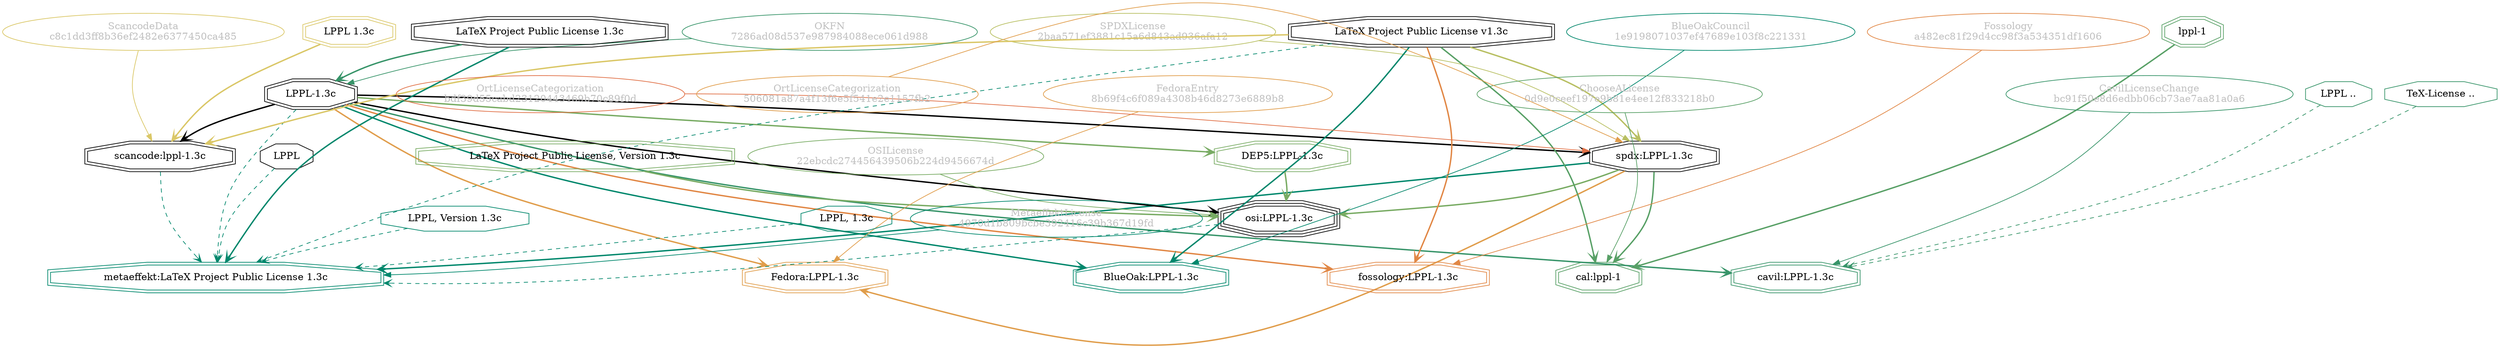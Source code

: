 strict digraph {
    node [shape=box];
    graph [splines=curved];
    2597 [label="SPDXLicense\n2baa571ef3881c15a6d843ad936afa12"
         ,fontcolor=gray
         ,color="#b8bf62"
         ,fillcolor="beige;1"
         ,shape=ellipse];
    2598 [label="spdx:LPPL-1.3c"
         ,shape=doubleoctagon];
    2599 [label="LPPL-1.3c"
         ,shape=doubleoctagon];
    2600 [label="LaTeX Project Public License v1.3c"
         ,shape=doubleoctagon];
    5108 [label="OSILicense\n22ebcdc274456439506b224d9456674d"
         ,fontcolor=gray
         ,color="#78ab63"
         ,fillcolor="beige;1"
         ,shape=ellipse];
    5109 [label="osi:LPPL-1.3c"
         ,shape=tripleoctagon];
    5110 [label="LaTeX Project Public License, Version 1.3c"
         ,color="#78ab63"
         ,shape=doubleoctagon];
    5111 [label="DEP5:LPPL-1.3c"
         ,color="#78ab63"
         ,shape=doubleoctagon];
    7015 [label=LPPL,shape=octagon];
    7016 [label="FedoraEntry\n8b69f4c6f089a4308b46d8273e6889b8"
         ,fontcolor=gray
         ,color="#e09d4b"
         ,fillcolor="beige;1"
         ,shape=ellipse];
    7017 [label="Fedora:LPPL-1.3c"
         ,color="#e09d4b"
         ,shape=doubleoctagon];
    8867 [label="BlueOakCouncil\n1e9198071037ef47689e103f8c221331"
         ,fontcolor=gray
         ,color="#00876c"
         ,fillcolor="beige;1"
         ,shape=ellipse];
    8868 [label="BlueOak:LPPL-1.3c"
         ,color="#00876c"
         ,shape=doubleoctagon];
    10960 [label="ChooseALicense\n0d9e0ceef197e9b81e4ee12f833218b0"
          ,fontcolor=gray
          ,color="#58a066"
          ,fillcolor="beige;1"
          ,shape=ellipse];
    10961 [label="cal:lppl-1"
          ,color="#58a066"
          ,shape=doubleoctagon];
    10962 [label="lppl-1"
          ,color="#58a066"
          ,shape=doubleoctagon];
    18830 [label="ScancodeData\nc8c1dd3ff8b36ef2482e6377450ca485"
          ,fontcolor=gray
          ,color="#dac767"
          ,fillcolor="beige;1"
          ,shape=ellipse];
    18831 [label="scancode:lppl-1.3c"
          ,shape=doubleoctagon];
    18832 [label="LPPL 1.3c"
          ,color="#dac767"
          ,shape=doubleoctagon];
    26338 [label="Fossology\na482ec81f29d4cc98f3a534351df1606"
          ,fontcolor=gray
          ,color="#e18745"
          ,fillcolor="beige;1"
          ,shape=ellipse];
    26339 [label="fossology:LPPL-1.3c"
          ,color="#e18745"
          ,shape=doubleoctagon];
    28324 [label="OKFN\n7286ad08d537e987984088ece061d988"
          ,fontcolor=gray
          ,color="#379469"
          ,fillcolor="beige;1"
          ,shape=ellipse];
    28325 [label="LaTeX Project Public License 1.3c"
          ,shape=doubleoctagon];
    28797 [label="OrtLicenseCategorization\nbdf39d55cabd23120443469b70c89f0d"
          ,fontcolor=gray
          ,color="#e06f45"
          ,fillcolor="beige;1"
          ,shape=ellipse];
    35552 [label="OrtLicenseCategorization\n506081a87a4f13f6e5f541e2e1157fb2"
          ,fontcolor=gray
          ,color="#e09d4b"
          ,fillcolor="beige;1"
          ,shape=ellipse];
    37128 [label="CavilLicenseChange\nbc91f50e8d6edbb06cb73ae7aa81a0a6"
          ,fontcolor=gray
          ,color="#379469"
          ,fillcolor="beige;1"
          ,shape=ellipse];
    37129 [label="cavil:LPPL-1.3c"
          ,color="#379469"
          ,shape=doubleoctagon];
    37130 [label="LPPL .."
          ,color="#379469"
          ,shape=octagon];
    37131 [label="TeX-License .."
          ,color="#379469"
          ,shape=octagon];
    44615 [label="MetaeffektLicense\n4970d1b809bcbe392416c39b367d19fd"
          ,fontcolor=gray
          ,color="#00876c"
          ,fillcolor="beige;1"
          ,shape=ellipse];
    44616 [label="metaeffekt:LaTeX Project Public License 1.3c"
          ,color="#00876c"
          ,shape=doubleoctagon];
    44617 [label="LPPL, Version 1.3c"
          ,color="#00876c"
          ,shape=octagon];
    44618 [label="LPPL, 1.3c"
          ,color="#00876c"
          ,shape=octagon];
    2597 -> 2598 [weight=0.5
                 ,color="#b8bf62"];
    2598 -> 5109 [style=bold
                 ,arrowhead=vee
                 ,weight=0.7
                 ,color="#78ab63"];
    2598 -> 7017 [style=bold
                 ,arrowhead=vee
                 ,weight=0.7
                 ,color="#e09d4b"];
    2598 -> 10961 [style=bold
                  ,arrowhead=vee
                  ,weight=0.7
                  ,color="#58a066"];
    2598 -> 44616 [style=bold
                  ,arrowhead=vee
                  ,weight=0.7
                  ,color="#00876c"];
    2599 -> 2598 [style=bold
                 ,arrowhead=vee
                 ,weight=0.7];
    2599 -> 5109 [style=bold
                 ,arrowhead=vee
                 ,weight=0.7];
    2599 -> 5111 [style=bold
                 ,arrowhead=vee
                 ,weight=0.7
                 ,color="#78ab63"];
    2599 -> 7017 [style=bold
                 ,arrowhead=vee
                 ,weight=0.7
                 ,color="#e09d4b"];
    2599 -> 8868 [style=bold
                 ,arrowhead=vee
                 ,weight=0.7
                 ,color="#00876c"];
    2599 -> 18831 [style=bold
                  ,arrowhead=vee
                  ,weight=0.7];
    2599 -> 26339 [style=bold
                  ,arrowhead=vee
                  ,weight=0.7
                  ,color="#e18745"];
    2599 -> 37129 [style=bold
                  ,arrowhead=vee
                  ,weight=0.7
                  ,color="#379469"];
    2599 -> 37129 [style=bold
                  ,arrowhead=vee
                  ,weight=0.7
                  ,color="#379469"];
    2599 -> 44616 [style=dashed
                  ,arrowhead=vee
                  ,weight=0.5
                  ,color="#00876c"];
    2600 -> 2598 [style=bold
                 ,arrowhead=vee
                 ,weight=0.7
                 ,color="#b8bf62"];
    2600 -> 8868 [style=bold
                 ,arrowhead=vee
                 ,weight=0.7
                 ,color="#00876c"];
    2600 -> 10961 [style=bold
                  ,arrowhead=vee
                  ,weight=0.7
                  ,color="#58a066"];
    2600 -> 18831 [style=bold
                  ,arrowhead=vee
                  ,weight=0.7
                  ,color="#dac767"];
    2600 -> 26339 [style=bold
                  ,arrowhead=vee
                  ,weight=0.7
                  ,color="#e18745"];
    2600 -> 44616 [style=dashed
                  ,arrowhead=vee
                  ,weight=0.5
                  ,color="#00876c"];
    5108 -> 5109 [weight=0.5
                 ,color="#78ab63"];
    5109 -> 44616 [style=dashed
                  ,arrowhead=vee
                  ,weight=0.5
                  ,color="#00876c"];
    5110 -> 5109 [style=bold
                 ,arrowhead=vee
                 ,weight=0.7
                 ,color="#78ab63"];
    5111 -> 5109 [style=bold
                 ,arrowhead=vee
                 ,weight=0.7
                 ,color="#78ab63"];
    7015 -> 44616 [style=dashed
                  ,arrowhead=vee
                  ,weight=0.5
                  ,color="#00876c"];
    7016 -> 7017 [weight=0.5
                 ,color="#e09d4b"];
    8867 -> 8868 [weight=0.5
                 ,color="#00876c"];
    10960 -> 10961 [weight=0.5
                   ,color="#58a066"];
    10962 -> 10961 [style=bold
                   ,arrowhead=vee
                   ,weight=0.7
                   ,color="#58a066"];
    18830 -> 18831 [weight=0.5
                   ,color="#dac767"];
    18831 -> 44616 [style=dashed
                   ,arrowhead=vee
                   ,weight=0.5
                   ,color="#00876c"];
    18832 -> 18831 [style=bold
                   ,arrowhead=vee
                   ,weight=0.7
                   ,color="#dac767"];
    26338 -> 26339 [weight=0.5
                   ,color="#e18745"];
    28324 -> 2599 [weight=0.5
                  ,color="#379469"];
    28325 -> 2599 [style=bold
                  ,arrowhead=vee
                  ,weight=0.7
                  ,color="#379469"];
    28325 -> 44616 [style=bold
                   ,arrowhead=vee
                   ,weight=0.7
                   ,color="#00876c"];
    28797 -> 2598 [weight=0.5
                  ,color="#e06f45"];
    35552 -> 2598 [weight=0.5
                  ,color="#e09d4b"];
    37128 -> 37129 [weight=0.5
                   ,color="#379469"];
    37130 -> 37129 [style=dashed
                   ,arrowhead=vee
                   ,weight=0.5
                   ,color="#379469"];
    37131 -> 37129 [style=dashed
                   ,arrowhead=vee
                   ,weight=0.5
                   ,color="#379469"];
    44615 -> 44616 [weight=0.5
                   ,color="#00876c"];
    44617 -> 44616 [style=dashed
                   ,arrowhead=vee
                   ,weight=0.5
                   ,color="#00876c"];
    44618 -> 44616 [style=dashed
                   ,arrowhead=vee
                   ,weight=0.5
                   ,color="#00876c"];
}
